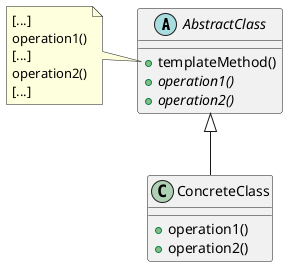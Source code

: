 @startuml

abstract class AbstractClass{
    + templateMethod()
    + {abstract} operation1()
    + {abstract} operation2()
}

note left of AbstractClass::templateMethod
[...]
operation1()
[...]
operation2()
[...]
endnote

class ConcreteClass extends AbstractClass{
    +operation1()
    +operation2()
}

@enduml

@startuml

abstract class Worker{
    + DailyRoutine()
    # getUp()
    # eat()
    # {abstract} work()
    # relax()
    # sleep()
}

class FireFighter extends Worker{
    # work()
}

class Postman extends Worker{
    # work()
}

class Manager extends Worker{
    # work()
    # relax()
}

@enduml

@startuml

class SecureConstructedObject{
    + {final} __construct()
    # additionalConstructionSteps()
}

note left of SecureConstructedObject::__construct
    funciton __construct() {
        $this->highlyImportant();
        $this->additionalConstructionSteps();
    }
endnote

note left of SecureConstructedObject::additionalConstructionSteps
empty
endnote

class ChildClass extends SecureConstructedObject{
    # additionalConstructionSteps()
}


@enduml